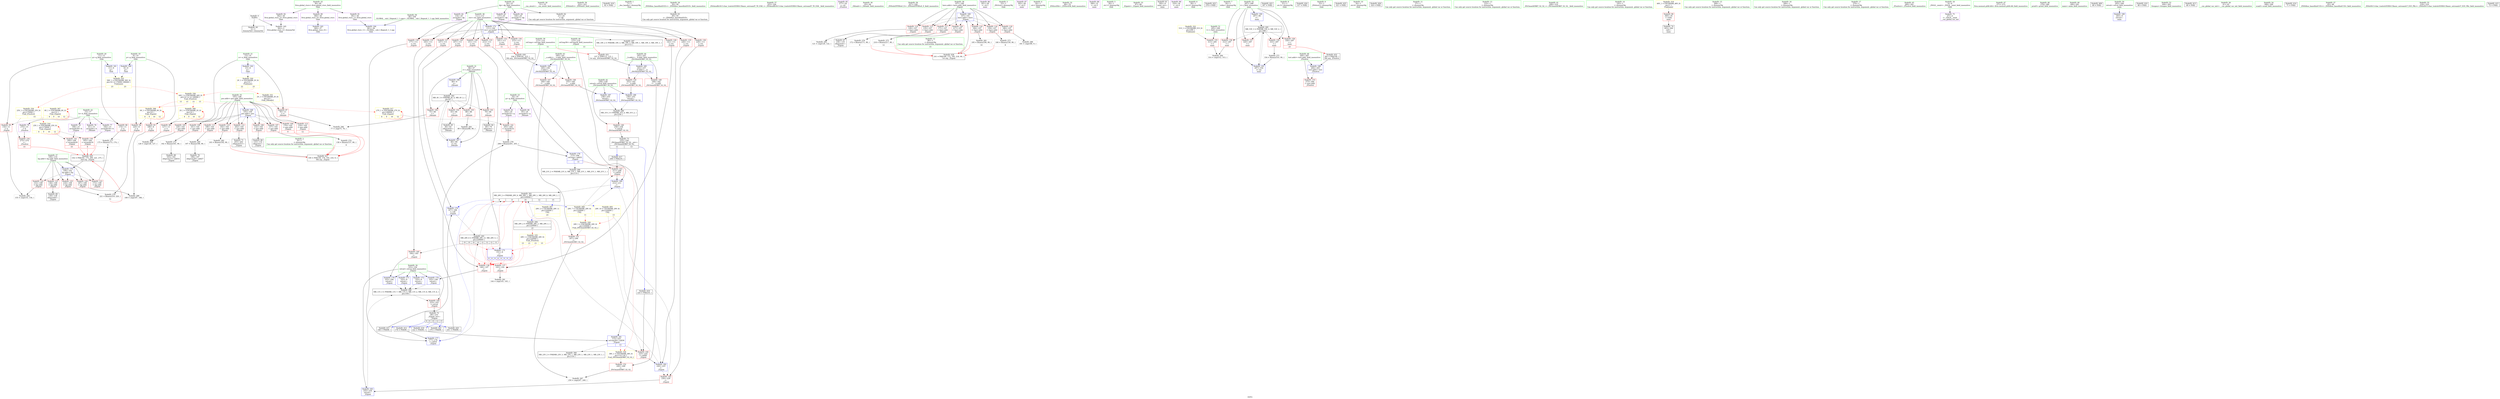digraph "SVFG" {
	label="SVFG";

	Node0x562d8e45f7e0 [shape=record,color=grey,label="{NodeID: 0\nNullPtr}"];
	Node0x562d8e45f7e0 -> Node0x562d8e47e1d0[style=solid];
	Node0x562d8e45f7e0 -> Node0x562d8e484930[style=solid];
	Node0x562d8e48bd30 [shape=record,color=grey,label="{NodeID: 277\n175 = Binary(173, 174, )\n|{<s0>9}}"];
	Node0x562d8e48bd30:s0 -> Node0x562d8e4babe0[style=solid,color=red];
	Node0x562d8e47ca60 [shape=record,color=red,label="{NodeID: 111\n196\<--105\n\<--pos.addr\n_Z2goiii\n}"];
	Node0x562d8e47ca60 -> Node0x562d8e481200[style=solid];
	Node0x562d8e47b480 [shape=record,color=green,label="{NodeID: 28\n51\<--52\n__cxa_atexit\<--__cxa_atexit_field_insensitive\n}"];
	Node0x562d8e483350 [shape=record,color=red,label="{NodeID: 139\n165\<--164\n\<--arrayidx16\n_Z2goiii\n|{<s0>8}}"];
	Node0x562d8e483350:s0 -> Node0x562d8e4babe0[style=solid,color=red];
	Node0x562d8e47ddd0 [shape=record,color=green,label="{NodeID: 56\n322\<--323\n_ZNSolsEi\<--_ZNSolsEi_field_insensitive\n}"];
	Node0x562d8e4b9850 [shape=record,color=black,label="{NodeID: 416\n82 = PHI()\n}"];
	Node0x562d8e484b00 [shape=record,color=blue,label="{NodeID: 167\n66\<--89\ni\<--inc\n_Z4loadv\n}"];
	Node0x562d8e484b00 -> Node0x562d8e49a5e0[style=dashed];
	Node0x562d8e47f5e0 [shape=record,color=purple,label="{NodeID: 84\n140\<--20\narrayidx7\<--dp\n_Z2goiii\n}"];
	Node0x562d8e47f5e0 -> Node0x562d8e484fe0[style=solid];
	Node0x562d8e46f110 [shape=record,color=green,label="{NodeID: 1\n7\<--1\n__dso_handle\<--dummyObj\nGlob }"];
	Node0x562d8e48beb0 [shape=record,color=grey,label="{NodeID: 278\n206 = Binary(201, 205, )\n}"];
	Node0x562d8e48beb0 -> Node0x562d8e4854c0[style=solid];
	Node0x562d8e47cb30 [shape=record,color=red,label="{NodeID: 112\n202\<--105\n\<--pos.addr\n_Z2goiii\n}"];
	Node0x562d8e47cb30 -> Node0x562d8e47eb50[style=solid];
	Node0x562d8e47b580 [shape=record,color=green,label="{NodeID: 29\n50\<--56\n_ZNSt8ios_base4InitD1Ev\<--_ZNSt8ios_base4InitD1Ev_field_insensitive\n}"];
	Node0x562d8e47b580 -> Node0x562d8e47e4a0[style=solid];
	Node0x562d8e49b9e0 [shape=record,color=yellow,style=double,label="{NodeID: 306\n6V_1 = ENCHI(MR_6V_0)\npts\{10 \}\nFun[_Z2goiii]|{|<s2>8|<s3>9|<s4>10|<s5>12}}"];
	Node0x562d8e49b9e0 -> Node0x562d8e47fdc0[style=dashed];
	Node0x562d8e49b9e0 -> Node0x562d8e47fe90[style=dashed];
	Node0x562d8e49b9e0:s2 -> Node0x562d8e49b9e0[style=dashed,color=red];
	Node0x562d8e49b9e0:s3 -> Node0x562d8e49b9e0[style=dashed,color=red];
	Node0x562d8e49b9e0:s4 -> Node0x562d8e49b9e0[style=dashed,color=red];
	Node0x562d8e49b9e0:s5 -> Node0x562d8e49b9e0[style=dashed,color=red];
	Node0x562d8e483420 [shape=record,color=red,label="{NodeID: 140\n184\<--183\n\<--\n_Z2goiii\n}"];
	Node0x562d8e483420 -> Node0x562d8e4853f0[style=solid];
	Node0x562d8e47ded0 [shape=record,color=green,label="{NodeID: 57\n325\<--326\n_ZSt4endlIcSt11char_traitsIcEERSt13basic_ostreamIT_T0_ES6_\<--_ZSt4endlIcSt11char_traitsIcEERSt13basic_ostreamIT_T0_ES6__field_insensitive\n}"];
	Node0x562d8e4b9950 [shape=record,color=black,label="{NodeID: 417\n208 = PHI(235, )\n}"];
	Node0x562d8e4b9950 -> Node0x562d8e483690[style=solid];
	Node0x562d8e49e5d0 [shape=record,color=yellow,style=double,label="{NodeID: 334\n25V_1 = ENCHI(MR_25V_0)\npts\{170000 \}\nFun[_Z5solvei]|{|<s1>15}}"];
	Node0x562d8e49e5d0 -> Node0x562d8e483f80[style=dashed];
	Node0x562d8e49e5d0:s1 -> Node0x562d8e49d4f0[style=dashed,color=red];
	Node0x562d8e484bd0 [shape=record,color=blue,label="{NodeID: 168\n105\<--100\npos.addr\<--pos\n_Z2goiii\n}"];
	Node0x562d8e484bd0 -> Node0x562d8e47d5a0[style=dashed];
	Node0x562d8e484bd0 -> Node0x562d8e47c650[style=dashed];
	Node0x562d8e484bd0 -> Node0x562d8e47c720[style=dashed];
	Node0x562d8e484bd0 -> Node0x562d8e47c7f0[style=dashed];
	Node0x562d8e484bd0 -> Node0x562d8e47c8c0[style=dashed];
	Node0x562d8e484bd0 -> Node0x562d8e47c990[style=dashed];
	Node0x562d8e484bd0 -> Node0x562d8e47ca60[style=dashed];
	Node0x562d8e484bd0 -> Node0x562d8e47cb30[style=dashed];
	Node0x562d8e484bd0 -> Node0x562d8e47cc00[style=dashed];
	Node0x562d8e47f6b0 [shape=record,color=purple,label="{NodeID: 85\n277\<--24\n\<--.str\n_Z5solvei\n}"];
	Node0x562d8e478b80 [shape=record,color=green,label="{NodeID: 2\n9\<--1\n\<--dummyObj\nCan only get source location for instruction, argument, global var or function.|{<s0>15}}"];
	Node0x562d8e478b80:s0 -> Node0x562d8e4ba460[style=solid,color=red];
	Node0x562d8e481080 [shape=record,color=grey,label="{NodeID: 279\n221 = Binary(219, 220, )\n|{<s0>12}}"];
	Node0x562d8e481080:s0 -> Node0x562d8e4babe0[style=solid,color=red];
	Node0x562d8e47cc00 [shape=record,color=red,label="{NodeID: 113\n216\<--105\n\<--pos.addr\n_Z2goiii\n|{<s0>12}}"];
	Node0x562d8e47cc00:s0 -> Node0x562d8e4ba460[style=solid,color=red];
	Node0x562d8e47b680 [shape=record,color=green,label="{NodeID: 30\n63\<--64\n_Z4loadv\<--_Z4loadv_field_insensitive\n}"];
	Node0x562d8e49c500 [shape=record,color=yellow,style=double,label="{NodeID: 307\n8V_1 = ENCHI(MR_8V_0)\npts\{12 \}\nFun[_Z2goiii]|{|<s2>8|<s3>9|<s4>10|<s5>12}}"];
	Node0x562d8e49c500 -> Node0x562d8e47ff60[style=dashed];
	Node0x562d8e49c500 -> Node0x562d8e47ce50[style=dashed];
	Node0x562d8e49c500:s2 -> Node0x562d8e49c500[style=dashed,color=red];
	Node0x562d8e49c500:s3 -> Node0x562d8e49c500[style=dashed,color=red];
	Node0x562d8e49c500:s4 -> Node0x562d8e49c500[style=dashed,color=red];
	Node0x562d8e49c500:s5 -> Node0x562d8e49c500[style=dashed,color=red];
	Node0x562d8e4834f0 [shape=record,color=red,label="{NodeID: 141\n200\<--199\n\<--arrayidx29\n_Z2goiii\n|{<s0>10}}"];
	Node0x562d8e4834f0:s0 -> Node0x562d8e4babe0[style=solid,color=red];
	Node0x562d8e47dfd0 [shape=record,color=green,label="{NodeID: 58\n327\<--328\n_ZNSolsEPFRSoS_E\<--_ZNSolsEPFRSoS_E_field_insensitive\n}"];
	Node0x562d8e4b9b20 [shape=record,color=black,label="{NodeID: 418\n222 = PHI(99, )\n}"];
	Node0x562d8e4b9b20 -> Node0x562d8e485660[style=solid];
	Node0x562d8e49e6b0 [shape=record,color=yellow,style=double,label="{NodeID: 335\n29V_1 = ENCHI(MR_29V_0)\npts\{220000 \}\nFun[_Z5solvei]|{<s0>15|<s1>15|<s2>15|<s3>15}}"];
	Node0x562d8e49e6b0:s0 -> Node0x562d8e4831b0[style=dashed,color=red];
	Node0x562d8e49e6b0:s1 -> Node0x562d8e483280[style=dashed,color=red];
	Node0x562d8e49e6b0:s2 -> Node0x562d8e485180[style=dashed,color=red];
	Node0x562d8e49e6b0:s3 -> Node0x562d8e49a0e0[style=dashed,color=red];
	Node0x562d8e484ca0 [shape=record,color=blue,label="{NodeID: 169\n107\<--101\nhave.addr\<--have\n_Z2goiii\n}"];
	Node0x562d8e484ca0 -> Node0x562d8e47ccd0[style=dashed];
	Node0x562d8e484ca0 -> Node0x562d8e482050[style=dashed];
	Node0x562d8e484ca0 -> Node0x562d8e4820e0[style=dashed];
	Node0x562d8e484ca0 -> Node0x562d8e482170[style=dashed];
	Node0x562d8e484ca0 -> Node0x562d8e482240[style=dashed];
	Node0x562d8e484ca0 -> Node0x562d8e482310[style=dashed];
	Node0x562d8e484ca0 -> Node0x562d8e4823e0[style=dashed];
	Node0x562d8e47f780 [shape=record,color=purple,label="{NodeID: 86\n301\<--26\n\<--.str.1\nmain\n}"];
	Node0x562d8e479830 [shape=record,color=green,label="{NodeID: 3\n23\<--1\n_ZSt3cin\<--dummyObj\nGlob }"];
	Node0x562d8e481200 [shape=record,color=grey,label="{NodeID: 280\n197 = Binary(196, 90, )\n}"];
	Node0x562d8e481200 -> Node0x562d8e47ea80[style=solid];
	Node0x562d8e47ccd0 [shape=record,color=red,label="{NodeID: 114\n120\<--107\n\<--have.addr\n_Z2goiii\n}"];
	Node0x562d8e47ccd0 -> Node0x562d8e481980[style=solid];
	Node0x562d8e47b780 [shape=record,color=green,label="{NodeID: 31\n66\<--67\ni\<--i_field_insensitive\n_Z4loadv\n}"];
	Node0x562d8e47b780 -> Node0x562d8e47d190[style=solid];
	Node0x562d8e47b780 -> Node0x562d8e47d260[style=solid];
	Node0x562d8e47b780 -> Node0x562d8e47d330[style=solid];
	Node0x562d8e47b780 -> Node0x562d8e47d400[style=solid];
	Node0x562d8e47b780 -> Node0x562d8e484a30[style=solid];
	Node0x562d8e47b780 -> Node0x562d8e484b00[style=solid];
	Node0x562d8e49c5e0 [shape=record,color=yellow,style=double,label="{NodeID: 308\n2V_1 = ENCHI(MR_2V_0)\npts\{14 \}\nFun[_Z2goiii]|{|<s1>8|<s2>9|<s3>10|<s4>12}}"];
	Node0x562d8e49c5e0 -> Node0x562d8e47cff0[style=dashed];
	Node0x562d8e49c5e0:s1 -> Node0x562d8e49c5e0[style=dashed,color=red];
	Node0x562d8e49c5e0:s2 -> Node0x562d8e49c5e0[style=dashed,color=red];
	Node0x562d8e49c5e0:s3 -> Node0x562d8e49c5e0[style=dashed,color=red];
	Node0x562d8e49c5e0:s4 -> Node0x562d8e49c5e0[style=dashed,color=red];
	Node0x562d8e4835c0 [shape=record,color=red,label="{NodeID: 142\n205\<--204\n\<--arrayidx32\n_Z2goiii\n}"];
	Node0x562d8e4835c0 -> Node0x562d8e48beb0[style=solid];
	Node0x562d8e47e0d0 [shape=record,color=green,label="{NodeID: 59\n38\<--356\n_GLOBAL__sub_I_Kepnu4_1_1.cpp\<--_GLOBAL__sub_I_Kepnu4_1_1.cpp_field_insensitive\n}"];
	Node0x562d8e47e0d0 -> Node0x562d8e484830[style=solid];
	Node0x562d8e4b9c60 [shape=record,color=black,label="{NodeID: 419\n224 = PHI(235, )\n}"];
	Node0x562d8e4b9c60 -> Node0x562d8e483760[style=solid];
	Node0x562d8e49e790 [shape=record,color=yellow,style=double,label="{NodeID: 336\n44V_1 = ENCHI(MR_44V_0)\npts\{10 12 14 190000 \}\nFun[_Z5solvei]|{<s0>15|<s1>15|<s2>15|<s3>15}}"];
	Node0x562d8e49e790:s0 -> Node0x562d8e49b9e0[style=dashed,color=red];
	Node0x562d8e49e790:s1 -> Node0x562d8e49c500[style=dashed,color=red];
	Node0x562d8e49e790:s2 -> Node0x562d8e49c5e0[style=dashed,color=red];
	Node0x562d8e49e790:s3 -> Node0x562d8e49d5d0[style=dashed,color=red];
	Node0x562d8e484d70 [shape=record,color=blue,label="{NodeID: 170\n109\<--102\nhp.addr\<--hp\n_Z2goiii\n}"];
	Node0x562d8e484d70 -> Node0x562d8e4824b0[style=dashed];
	Node0x562d8e484d70 -> Node0x562d8e482580[style=dashed];
	Node0x562d8e484d70 -> Node0x562d8e482650[style=dashed];
	Node0x562d8e484d70 -> Node0x562d8e482720[style=dashed];
	Node0x562d8e484d70 -> Node0x562d8e4827f0[style=dashed];
	Node0x562d8e47f850 [shape=record,color=purple,label="{NodeID: 87\n302\<--28\n\<--.str.2\nmain\n}"];
	Node0x562d8e4798c0 [shape=record,color=green,label="{NodeID: 4\n24\<--1\n.str\<--dummyObj\nGlob }"];
	Node0x562d8e481380 [shape=record,color=grey,label="{NodeID: 281\n195 = Binary(194, 90, )\n|{<s0>10}}"];
	Node0x562d8e481380:s0 -> Node0x562d8e4ba9a0[style=solid,color=red];
	Node0x562d8e482050 [shape=record,color=red,label="{NodeID: 115\n135\<--107\n\<--have.addr\n_Z2goiii\n}"];
	Node0x562d8e482050 -> Node0x562d8e47e810[style=solid];
	Node0x562d8e47b850 [shape=record,color=green,label="{NodeID: 32\n69\<--70\n_ZNSirsERi\<--_ZNSirsERi_field_insensitive\n}"];
	Node0x562d8e483690 [shape=record,color=red,label="{NodeID: 143\n211\<--208\n\<--call34\n_Z2goiii\n}"];
	Node0x562d8e483690 -> Node0x562d8e485590[style=solid];
	Node0x562d8e47e1d0 [shape=record,color=black,label="{NodeID: 60\n2\<--3\ndummyVal\<--dummyVal\n}"];
	Node0x562d8e4b9da0 [shape=record,color=black,label="{NodeID: 420\n201 = PHI(99, )\n}"];
	Node0x562d8e4b9da0 -> Node0x562d8e48beb0[style=solid];
	Node0x562d8e484e40 [shape=record,color=blue,label="{NodeID: 171\n103\<--9\nretval\<--\n_Z2goiii\n}"];
	Node0x562d8e484e40 -> Node0x562d8e4991e0[style=dashed];
	Node0x562d8e47f920 [shape=record,color=purple,label="{NodeID: 88\n306\<--31\n\<--.str.3\nmain\n}"];
	Node0x562d8e479950 [shape=record,color=green,label="{NodeID: 5\n26\<--1\n.str.1\<--dummyObj\nGlob }"];
	Node0x562d8e481500 [shape=record,color=grey,label="{NodeID: 282\n193 = Binary(192, 90, )\n|{<s0>10}}"];
	Node0x562d8e481500:s0 -> Node0x562d8e4ba460[style=solid,color=red];
	Node0x562d8e4820e0 [shape=record,color=red,label="{NodeID: 116\n159\<--107\n\<--have.addr\n_Z2goiii\n}"];
	Node0x562d8e4820e0 -> Node0x562d8e48b730[style=solid];
	Node0x562d8e47b950 [shape=record,color=green,label="{NodeID: 33\n97\<--98\n_Z2goiii\<--_Z2goiii_field_insensitive\n}"];
	Node0x562d8e483760 [shape=record,color=red,label="{NodeID: 144\n225\<--224\n\<--call40\n_Z2goiii\n}"];
	Node0x562d8e483760 -> Node0x562d8e485730[style=solid];
	Node0x562d8e47e2d0 [shape=record,color=black,label="{NodeID: 61\n292\<--9\nmain_ret\<--\nmain\n}"];
	Node0x562d8e4b9ee0 [shape=record,color=black,label="{NodeID: 421\n276 = PHI(99, )\n}"];
	Node0x562d8e484f10 [shape=record,color=blue,label="{NodeID: 172\n103\<--9\nretval\<--\n_Z2goiii\n}"];
	Node0x562d8e484f10 -> Node0x562d8e4991e0[style=dashed];
	Node0x562d8e47f9f0 [shape=record,color=purple,label="{NodeID: 89\n316\<--34\n\<--.str.4\nmain\n}"];
	Node0x562d8e4799e0 [shape=record,color=green,label="{NodeID: 6\n28\<--1\n.str.2\<--dummyObj\nGlob }"];
	Node0x562d8e481680 [shape=record,color=grey,label="{NodeID: 283\n89 = Binary(88, 90, )\n}"];
	Node0x562d8e481680 -> Node0x562d8e484b00[style=solid];
	Node0x562d8e482170 [shape=record,color=red,label="{NodeID: 117\n171\<--107\n\<--have.addr\n_Z2goiii\n}"];
	Node0x562d8e482170 -> Node0x562d8e48bbb0[style=solid];
	Node0x562d8e47ba50 [shape=record,color=green,label="{NodeID: 34\n103\<--104\nretval\<--retval_field_insensitive\n_Z2goiii\n}"];
	Node0x562d8e47ba50 -> Node0x562d8e47d4d0[style=solid];
	Node0x562d8e47ba50 -> Node0x562d8e484e40[style=solid];
	Node0x562d8e47ba50 -> Node0x562d8e484f10[style=solid];
	Node0x562d8e47ba50 -> Node0x562d8e4850b0[style=solid];
	Node0x562d8e47ba50 -> Node0x562d8e4853f0[style=solid];
	Node0x562d8e47ba50 -> Node0x562d8e485800[style=solid];
	Node0x562d8e483830 [shape=record,color=red,label="{NodeID: 145\n230\<--229\n\<--\n_Z2goiii\n}"];
	Node0x562d8e483830 -> Node0x562d8e485800[style=solid];
	Node0x562d8e47e3a0 [shape=record,color=black,label="{NodeID: 62\n21\<--20\n\<--dp\nCan only get source location for instruction, argument, global var or function.}"];
	Node0x562d8e4ba020 [shape=record,color=black,label="{NodeID: 422\n278 = PHI()\n}"];
	Node0x562d8e484fe0 [shape=record,color=blue,label="{NodeID: 173\n111\<--140\nres\<--arrayidx7\n_Z2goiii\n}"];
	Node0x562d8e484fe0 -> Node0x562d8e4828c0[style=dashed];
	Node0x562d8e484fe0 -> Node0x562d8e482990[style=dashed];
	Node0x562d8e484fe0 -> Node0x562d8e482a60[style=dashed];
	Node0x562d8e484fe0 -> Node0x562d8e482b30[style=dashed];
	Node0x562d8e484fe0 -> Node0x562d8e482c00[style=dashed];
	Node0x562d8e484fe0 -> Node0x562d8e482cd0[style=dashed];
	Node0x562d8e484fe0 -> Node0x562d8e482da0[style=dashed];
	Node0x562d8e484fe0 -> Node0x562d8e482e70[style=dashed];
	Node0x562d8e484fe0 -> Node0x562d8e482f40[style=dashed];
	Node0x562d8e484fe0 -> Node0x562d8e483010[style=dashed];
	Node0x562d8e484fe0 -> Node0x562d8e4830e0[style=dashed];
	Node0x562d8e484fe0 -> Node0x562d8e498ce0[style=dashed];
	Node0x562d8e47fac0 [shape=record,color=purple,label="{NodeID: 90\n360\<--36\nllvm.global_ctors_0\<--llvm.global_ctors\nGlob }"];
	Node0x562d8e47fac0 -> Node0x562d8e484730[style=solid];
	Node0x562d8e47a220 [shape=record,color=green,label="{NodeID: 7\n30\<--1\nstdin\<--dummyObj\nGlob }"];
	Node0x562d8e481800 [shape=record,color=grey,label="{NodeID: 284\n314 = cmp(312, 313, )\n}"];
	Node0x562d8e482240 [shape=record,color=red,label="{NodeID: 118\n180\<--107\n\<--have.addr\n_Z2goiii\n}"];
	Node0x562d8e482240 -> Node0x562d8e481b00[style=solid];
	Node0x562d8e47bb20 [shape=record,color=green,label="{NodeID: 35\n105\<--106\npos.addr\<--pos.addr_field_insensitive\n_Z2goiii\n}"];
	Node0x562d8e47bb20 -> Node0x562d8e47d5a0[style=solid];
	Node0x562d8e47bb20 -> Node0x562d8e47c650[style=solid];
	Node0x562d8e47bb20 -> Node0x562d8e47c720[style=solid];
	Node0x562d8e47bb20 -> Node0x562d8e47c7f0[style=solid];
	Node0x562d8e47bb20 -> Node0x562d8e47c8c0[style=solid];
	Node0x562d8e47bb20 -> Node0x562d8e47c990[style=solid];
	Node0x562d8e47bb20 -> Node0x562d8e47ca60[style=solid];
	Node0x562d8e47bb20 -> Node0x562d8e47cb30[style=solid];
	Node0x562d8e47bb20 -> Node0x562d8e47cc00[style=solid];
	Node0x562d8e47bb20 -> Node0x562d8e484bd0[style=solid];
	Node0x562d8e483900 [shape=record,color=red,label="{NodeID: 146\n258\<--238\n\<--retval\n_ZSt3maxIiERKT_S2_S2_\n}"];
	Node0x562d8e483900 -> Node0x562d8e47ecf0[style=solid];
	Node0x562d8e47e4a0 [shape=record,color=black,label="{NodeID: 63\n49\<--50\n\<--_ZNSt8ios_base4InitD1Ev\nCan only get source location for instruction, argument, global var or function.}"];
	Node0x562d8e4ba0f0 [shape=record,color=black,label="{NodeID: 423\n307 = PHI()\n}"];
	Node0x562d8e4850b0 [shape=record,color=blue,label="{NodeID: 174\n103\<--148\nretval\<--\n_Z2goiii\n}"];
	Node0x562d8e4850b0 -> Node0x562d8e4991e0[style=dashed];
	Node0x562d8e47fbc0 [shape=record,color=purple,label="{NodeID: 91\n361\<--36\nllvm.global_ctors_1\<--llvm.global_ctors\nGlob }"];
	Node0x562d8e47fbc0 -> Node0x562d8e484830[style=solid];
	Node0x562d8e47a2b0 [shape=record,color=green,label="{NodeID: 8\n31\<--1\n.str.3\<--dummyObj\nGlob }"];
	Node0x562d8e481980 [shape=record,color=grey,label="{NodeID: 285\n121 = cmp(120, 122, )\n}"];
	Node0x562d8e482310 [shape=record,color=red,label="{NodeID: 119\n194\<--107\n\<--have.addr\n_Z2goiii\n}"];
	Node0x562d8e482310 -> Node0x562d8e481380[style=solid];
	Node0x562d8e47bbf0 [shape=record,color=green,label="{NodeID: 36\n107\<--108\nhave.addr\<--have.addr_field_insensitive\n_Z2goiii\n}"];
	Node0x562d8e47bbf0 -> Node0x562d8e47ccd0[style=solid];
	Node0x562d8e47bbf0 -> Node0x562d8e482050[style=solid];
	Node0x562d8e47bbf0 -> Node0x562d8e4820e0[style=solid];
	Node0x562d8e47bbf0 -> Node0x562d8e482170[style=solid];
	Node0x562d8e47bbf0 -> Node0x562d8e482240[style=solid];
	Node0x562d8e47bbf0 -> Node0x562d8e482310[style=solid];
	Node0x562d8e47bbf0 -> Node0x562d8e4823e0[style=solid];
	Node0x562d8e47bbf0 -> Node0x562d8e484ca0[style=solid];
	Node0x562d8e4839d0 [shape=record,color=red,label="{NodeID: 147\n246\<--240\n\<--__a.addr\n_ZSt3maxIiERKT_S2_S2_\n}"];
	Node0x562d8e4839d0 -> Node0x562d8e483d10[style=solid];
	Node0x562d8e47e5a0 [shape=record,color=black,label="{NodeID: 64\n80\<--79\nidxprom\<--\n_Z4loadv\n}"];
	Node0x562d8e4ba1c0 [shape=record,color=black,label="{NodeID: 424\n317 = PHI()\n}"];
	Node0x562d8e485180 [shape=record,color=blue,label="{NodeID: 175\n151\<--9\n\<--\n_Z2goiii\n|{<s0>8|<s1>8|<s2>8|<s3>8|<s4>9|<s5>9|<s6>9|<s7>9}}"];
	Node0x562d8e485180:s0 -> Node0x562d8e4831b0[style=dashed,color=red];
	Node0x562d8e485180:s1 -> Node0x562d8e483280[style=dashed,color=red];
	Node0x562d8e485180:s2 -> Node0x562d8e485180[style=dashed,color=red];
	Node0x562d8e485180:s3 -> Node0x562d8e49a0e0[style=dashed,color=red];
	Node0x562d8e485180:s4 -> Node0x562d8e4831b0[style=dashed,color=red];
	Node0x562d8e485180:s5 -> Node0x562d8e483280[style=dashed,color=red];
	Node0x562d8e485180:s6 -> Node0x562d8e485180[style=dashed,color=red];
	Node0x562d8e485180:s7 -> Node0x562d8e49a0e0[style=dashed,color=red];
	Node0x562d8e47fcc0 [shape=record,color=purple,label="{NodeID: 92\n362\<--36\nllvm.global_ctors_2\<--llvm.global_ctors\nGlob }"];
	Node0x562d8e47fcc0 -> Node0x562d8e484930[style=solid];
	Node0x562d8e47a340 [shape=record,color=green,label="{NodeID: 9\n33\<--1\n_ZSt4cerr\<--dummyObj\nGlob }"];
	Node0x562d8e481b00 [shape=record,color=grey,label="{NodeID: 286\n181 = cmp(180, 9, )\n}"];
	Node0x562d8e4823e0 [shape=record,color=red,label="{NodeID: 120\n217\<--107\n\<--have.addr\n_Z2goiii\n}"];
	Node0x562d8e4823e0 -> Node0x562d8e48ba30[style=solid];
	Node0x562d8e47bcc0 [shape=record,color=green,label="{NodeID: 37\n109\<--110\nhp.addr\<--hp.addr_field_insensitive\n_Z2goiii\n}"];
	Node0x562d8e47bcc0 -> Node0x562d8e4824b0[style=solid];
	Node0x562d8e47bcc0 -> Node0x562d8e482580[style=solid];
	Node0x562d8e47bcc0 -> Node0x562d8e482650[style=solid];
	Node0x562d8e47bcc0 -> Node0x562d8e482720[style=solid];
	Node0x562d8e47bcc0 -> Node0x562d8e4827f0[style=solid];
	Node0x562d8e47bcc0 -> Node0x562d8e484d70[style=solid];
	Node0x562d8e483aa0 [shape=record,color=red,label="{NodeID: 148\n255\<--240\n\<--__a.addr\n_ZSt3maxIiERKT_S2_S2_\n}"];
	Node0x562d8e483aa0 -> Node0x562d8e485b40[style=solid];
	Node0x562d8e47e670 [shape=record,color=black,label="{NodeID: 65\n84\<--83\nidxprom4\<--\n_Z4loadv\n}"];
	Node0x562d8e4ba290 [shape=record,color=black,label="{NodeID: 425\n321 = PHI()\n}"];
	Node0x562d8e485250 [shape=record,color=blue,label="{NodeID: 176\n167\<--166\n\<--call\n_Z2goiii\n}"];
	Node0x562d8e485250 -> Node0x562d8e4978e0[style=dashed];
	Node0x562d8e47fdc0 [shape=record,color=red,label="{NodeID: 93\n188\<--8\n\<--p\n_Z2goiii\n}"];
	Node0x562d8e47fdc0 -> Node0x562d8e481f80[style=solid];
	Node0x562d8e47a3d0 [shape=record,color=green,label="{NodeID: 10\n34\<--1\n.str.4\<--dummyObj\nGlob }"];
	Node0x562d8e481c80 [shape=record,color=grey,label="{NodeID: 287\n250 = cmp(247, 249, )\n}"];
	Node0x562d8e4824b0 [shape=record,color=red,label="{NodeID: 121\n138\<--109\n\<--hp.addr\n_Z2goiii\n}"];
	Node0x562d8e4824b0 -> Node0x562d8e47e8e0[style=solid];
	Node0x562d8e47bd90 [shape=record,color=green,label="{NodeID: 38\n111\<--112\nres\<--res_field_insensitive\n_Z2goiii\n}"];
	Node0x562d8e47bd90 -> Node0x562d8e4828c0[style=solid];
	Node0x562d8e47bd90 -> Node0x562d8e482990[style=solid];
	Node0x562d8e47bd90 -> Node0x562d8e482a60[style=solid];
	Node0x562d8e47bd90 -> Node0x562d8e482b30[style=solid];
	Node0x562d8e47bd90 -> Node0x562d8e482c00[style=solid];
	Node0x562d8e47bd90 -> Node0x562d8e482cd0[style=solid];
	Node0x562d8e47bd90 -> Node0x562d8e482da0[style=solid];
	Node0x562d8e47bd90 -> Node0x562d8e482e70[style=solid];
	Node0x562d8e47bd90 -> Node0x562d8e482f40[style=solid];
	Node0x562d8e47bd90 -> Node0x562d8e483010[style=solid];
	Node0x562d8e47bd90 -> Node0x562d8e4830e0[style=solid];
	Node0x562d8e47bd90 -> Node0x562d8e484fe0[style=solid];
	Node0x562d8e483b70 [shape=record,color=red,label="{NodeID: 149\n248\<--242\n\<--__b.addr\n_ZSt3maxIiERKT_S2_S2_\n}"];
	Node0x562d8e483b70 -> Node0x562d8e483de0[style=solid];
	Node0x562d8e47e740 [shape=record,color=black,label="{NodeID: 66\n133\<--132\nidxprom\<--\n_Z2goiii\n}"];
	Node0x562d8e4ba390 [shape=record,color=black,label="{NodeID: 426\n324 = PHI()\n}"];
	Node0x562d8e485320 [shape=record,color=blue,label="{NodeID: 177\n177\<--176\n\<--call18\n_Z2goiii\n}"];
	Node0x562d8e485320 -> Node0x562d8e4978e0[style=dashed];
	Node0x562d8e47fe90 [shape=record,color=red,label="{NodeID: 94\n220\<--8\n\<--p\n_Z2goiii\n}"];
	Node0x562d8e47fe90 -> Node0x562d8e481080[style=solid];
	Node0x562d8e47a460 [shape=record,color=green,label="{NodeID: 11\n37\<--1\n\<--dummyObj\nCan only get source location for instruction, argument, global var or function.}"];
	Node0x562d8e481e00 [shape=record,color=grey,label="{NodeID: 288\n128 = cmp(126, 127, )\n}"];
	Node0x562d8e482580 [shape=record,color=red,label="{NodeID: 122\n153\<--109\n\<--hp.addr\n_Z2goiii\n}"];
	Node0x562d8e482580 -> Node0x562d8e48e3c0[style=solid];
	Node0x562d8e47be60 [shape=record,color=green,label="{NodeID: 39\n113\<--114\nref.tmp\<--ref.tmp_field_insensitive\n_Z2goiii\n|{|<s1>11}}"];
	Node0x562d8e47be60 -> Node0x562d8e4854c0[style=solid];
	Node0x562d8e47be60:s1 -> Node0x562d8e4baf70[style=solid,color=red];
	Node0x562d8e49d4f0 [shape=record,color=yellow,style=double,label="{NodeID: 316\n25V_1 = ENCHI(MR_25V_0)\npts\{170000 \}\nFun[_Z2goiii]|{|<s2>8|<s3>9|<s4>10|<s5>12}}"];
	Node0x562d8e49d4f0 -> Node0x562d8e483350[style=dashed];
	Node0x562d8e49d4f0 -> Node0x562d8e4834f0[style=dashed];
	Node0x562d8e49d4f0:s2 -> Node0x562d8e49d4f0[style=dashed,color=red];
	Node0x562d8e49d4f0:s3 -> Node0x562d8e49d4f0[style=dashed,color=red];
	Node0x562d8e49d4f0:s4 -> Node0x562d8e49d4f0[style=dashed,color=red];
	Node0x562d8e49d4f0:s5 -> Node0x562d8e49d4f0[style=dashed,color=red];
	Node0x562d8e483c40 [shape=record,color=red,label="{NodeID: 150\n252\<--242\n\<--__b.addr\n_ZSt3maxIiERKT_S2_S2_\n}"];
	Node0x562d8e483c40 -> Node0x562d8e485a70[style=solid];
	Node0x562d8e47e810 [shape=record,color=black,label="{NodeID: 67\n136\<--135\nidxprom4\<--\n_Z2goiii\n}"];
	Node0x562d8e4ba460 [shape=record,color=black,label="{NodeID: 427\n100 = PHI(158, 170, 193, 216, 9, )\n0th arg _Z2goiii }"];
	Node0x562d8e4ba460 -> Node0x562d8e484bd0[style=solid];
	Node0x562d8e4853f0 [shape=record,color=blue,label="{NodeID: 178\n103\<--184\nretval\<--\n_Z2goiii\n}"];
	Node0x562d8e4853f0 -> Node0x562d8e4991e0[style=dashed];
	Node0x562d8e47ff60 [shape=record,color=red,label="{NodeID: 95\n154\<--11\n\<--q\n_Z2goiii\n}"];
	Node0x562d8e47ff60 -> Node0x562d8e48e3c0[style=solid];
	Node0x562d8e47a4f0 [shape=record,color=green,label="{NodeID: 12\n90\<--1\n\<--dummyObj\nCan only get source location for instruction, argument, global var or function.|{<s0>15}}"];
	Node0x562d8e47a4f0:s0 -> Node0x562d8e4ba9a0[style=solid,color=red];
	Node0x562d8e481f80 [shape=record,color=grey,label="{NodeID: 289\n189 = cmp(187, 188, )\n}"];
	Node0x562d8e482650 [shape=record,color=red,label="{NodeID: 123\n173\<--109\n\<--hp.addr\n_Z2goiii\n}"];
	Node0x562d8e482650 -> Node0x562d8e48bd30[style=solid];
	Node0x562d8e47bf30 [shape=record,color=green,label="{NodeID: 40\n115\<--116\nref.tmp36\<--ref.tmp36_field_insensitive\n_Z2goiii\n|{|<s1>13}}"];
	Node0x562d8e47bf30 -> Node0x562d8e485660[style=solid];
	Node0x562d8e47bf30:s1 -> Node0x562d8e4baf70[style=solid,color=red];
	Node0x562d8e49d5d0 [shape=record,color=yellow,style=double,label="{NodeID: 317\n27V_1 = ENCHI(MR_27V_0)\npts\{190000 \}\nFun[_Z2goiii]|{|<s1>8|<s2>9|<s3>10|<s4>12}}"];
	Node0x562d8e49d5d0 -> Node0x562d8e4835c0[style=dashed];
	Node0x562d8e49d5d0:s1 -> Node0x562d8e49d5d0[style=dashed,color=red];
	Node0x562d8e49d5d0:s2 -> Node0x562d8e49d5d0[style=dashed,color=red];
	Node0x562d8e49d5d0:s3 -> Node0x562d8e49d5d0[style=dashed,color=red];
	Node0x562d8e49d5d0:s4 -> Node0x562d8e49d5d0[style=dashed,color=red];
	Node0x562d8e483d10 [shape=record,color=red,label="{NodeID: 151\n247\<--246\n\<--\n_ZSt3maxIiERKT_S2_S2_\n}"];
	Node0x562d8e483d10 -> Node0x562d8e481c80[style=solid];
	Node0x562d8e47e8e0 [shape=record,color=black,label="{NodeID: 68\n139\<--138\nidxprom6\<--\n_Z2goiii\n}"];
	Node0x562d8e4ba9a0 [shape=record,color=black,label="{NodeID: 428\n101 = PHI(160, 172, 195, 218, 90, )\n1st arg _Z2goiii }"];
	Node0x562d8e4ba9a0 -> Node0x562d8e484ca0[style=solid];
	Node0x562d8e4854c0 [shape=record,color=blue,label="{NodeID: 179\n113\<--206\nref.tmp\<--add33\n_Z2goiii\n|{|<s2>11}}"];
	Node0x562d8e4854c0 -> Node0x562d8e483690[style=dashed];
	Node0x562d8e4854c0 -> Node0x562d8e4996e0[style=dashed];
	Node0x562d8e4854c0:s2 -> Node0x562d8e49e1f0[style=dashed,color=red];
	Node0x562d8e47ce50 [shape=record,color=red,label="{NodeID: 96\n174\<--11\n\<--q\n_Z2goiii\n}"];
	Node0x562d8e47ce50 -> Node0x562d8e48bd30[style=solid];
	Node0x562d8e47a580 [shape=record,color=green,label="{NodeID: 13\n122\<--1\n\<--dummyObj\nCan only get source location for instruction, argument, global var or function.}"];
	Node0x562d8e48e0c0 [shape=record,color=grey,label="{NodeID: 290\n77 = cmp(75, 76, )\n}"];
	Node0x562d8e482720 [shape=record,color=red,label="{NodeID: 124\n187\<--109\n\<--hp.addr\n_Z2goiii\n}"];
	Node0x562d8e482720 -> Node0x562d8e481f80[style=solid];
	Node0x562d8e47c000 [shape=record,color=green,label="{NodeID: 41\n209\<--210\n_ZSt3maxIiERKT_S2_S2_\<--_ZSt3maxIiERKT_S2_S2__field_insensitive\n}"];
	Node0x562d8e483de0 [shape=record,color=red,label="{NodeID: 152\n249\<--248\n\<--\n_ZSt3maxIiERKT_S2_S2_\n}"];
	Node0x562d8e483de0 -> Node0x562d8e481c80[style=solid];
	Node0x562d8e47e9b0 [shape=record,color=black,label="{NodeID: 69\n163\<--162\nidxprom15\<--add14\n_Z2goiii\n}"];
	Node0x562d8e4babe0 [shape=record,color=black,label="{NodeID: 429\n102 = PHI(165, 175, 200, 221, 275, )\n2nd arg _Z2goiii }"];
	Node0x562d8e4babe0 -> Node0x562d8e484d70[style=solid];
	Node0x562d8e485590 [shape=record,color=blue,label="{NodeID: 180\n212\<--211\n\<--\n_Z2goiii\n}"];
	Node0x562d8e485590 -> Node0x562d8e483830[style=dashed];
	Node0x562d8e485590 -> Node0x562d8e49a0e0[style=dashed];
	Node0x562d8e47cf20 [shape=record,color=red,label="{NodeID: 97\n76\<--13\n\<--n\n_Z4loadv\n}"];
	Node0x562d8e47cf20 -> Node0x562d8e48e0c0[style=solid];
	Node0x562d8e47a680 [shape=record,color=green,label="{NodeID: 14\n145\<--1\n\<--dummyObj\nCan only get source location for instruction, argument, global var or function.}"];
	Node0x562d8e48e240 [shape=record,color=grey,label="{NodeID: 291\n144 = cmp(143, 145, )\n}"];
	Node0x562d8e4827f0 [shape=record,color=red,label="{NodeID: 125\n219\<--109\n\<--hp.addr\n_Z2goiii\n}"];
	Node0x562d8e4827f0 -> Node0x562d8e481080[style=solid];
	Node0x562d8e47c100 [shape=record,color=green,label="{NodeID: 42\n238\<--239\nretval\<--retval_field_insensitive\n_ZSt3maxIiERKT_S2_S2_\n}"];
	Node0x562d8e47c100 -> Node0x562d8e483900[style=solid];
	Node0x562d8e47c100 -> Node0x562d8e485a70[style=solid];
	Node0x562d8e47c100 -> Node0x562d8e485b40[style=solid];
	Node0x562d8e49d790 [shape=record,color=yellow,style=double,label="{NodeID: 319\n46V_1 = ENCHI(MR_46V_0)\npts\{1 \}\nFun[main]}"];
	Node0x562d8e49d790 -> Node0x562d8e47d0c0[style=dashed];
	Node0x562d8e483eb0 [shape=record,color=red,label="{NodeID: 153\n273\<--264\n\<--test.addr\n_Z5solvei\n}"];
	Node0x562d8e47ea80 [shape=record,color=black,label="{NodeID: 70\n198\<--197\nidxprom28\<--add27\n_Z2goiii\n}"];
	Node0x562d8e4bae20 [shape=record,color=black,label="{NodeID: 430\n236 = PHI(191, 215, )\n0th arg _ZSt3maxIiERKT_S2_S2_ }"];
	Node0x562d8e4bae20 -> Node0x562d8e4858d0[style=solid];
	Node0x562d8e485660 [shape=record,color=blue,label="{NodeID: 181\n115\<--222\nref.tmp36\<--call39\n_Z2goiii\n|{|<s2>13}}"];
	Node0x562d8e485660 -> Node0x562d8e483760[style=dashed];
	Node0x562d8e485660 -> Node0x562d8e499be0[style=dashed];
	Node0x562d8e485660:s2 -> Node0x562d8e49e1f0[style=dashed,color=red];
	Node0x562d8e47cff0 [shape=record,color=red,label="{NodeID: 98\n127\<--13\n\<--n\n_Z2goiii\n}"];
	Node0x562d8e47cff0 -> Node0x562d8e481e00[style=solid];
	Node0x562d8e47a780 [shape=record,color=green,label="{NodeID: 15\n268\<--1\n\<--dummyObj\nCan only get source location for instruction, argument, global var or function.}"];
	Node0x562d8e48e3c0 [shape=record,color=grey,label="{NodeID: 292\n155 = cmp(153, 154, )\n}"];
	Node0x562d8e4828c0 [shape=record,color=red,label="{NodeID: 126\n142\<--111\n\<--res\n_Z2goiii\n}"];
	Node0x562d8e4828c0 -> Node0x562d8e4831b0[style=solid];
	Node0x562d8e47c1d0 [shape=record,color=green,label="{NodeID: 43\n240\<--241\n__a.addr\<--__a.addr_field_insensitive\n_ZSt3maxIiERKT_S2_S2_\n}"];
	Node0x562d8e47c1d0 -> Node0x562d8e4839d0[style=solid];
	Node0x562d8e47c1d0 -> Node0x562d8e483aa0[style=solid];
	Node0x562d8e47c1d0 -> Node0x562d8e4858d0[style=solid];
	Node0x562d8e49d8a0 [shape=record,color=yellow,style=double,label="{NodeID: 320\n2V_1 = ENCHI(MR_2V_0)\npts\{14 \}\nFun[main]|{<s0>22|<s1>23}}"];
	Node0x562d8e49d8a0:s0 -> Node0x562d8e49e2d0[style=dashed,color=red];
	Node0x562d8e49d8a0:s1 -> Node0x562d8e49e790[style=dashed,color=red];
	Node0x562d8e483f80 [shape=record,color=red,label="{NodeID: 154\n275\<--274\n\<--\n_Z5solvei\n|{<s0>15}}"];
	Node0x562d8e483f80:s0 -> Node0x562d8e4babe0[style=solid,color=red];
	Node0x562d8e47eb50 [shape=record,color=black,label="{NodeID: 71\n203\<--202\nidxprom31\<--\n_Z2goiii\n}"];
	Node0x562d8e4baf70 [shape=record,color=black,label="{NodeID: 431\n237 = PHI(113, 115, )\n1st arg _ZSt3maxIiERKT_S2_S2_ }"];
	Node0x562d8e4baf70 -> Node0x562d8e4859a0[style=solid];
	Node0x562d8e485730 [shape=record,color=blue,label="{NodeID: 182\n226\<--225\n\<--\n_Z2goiii\n}"];
	Node0x562d8e485730 -> Node0x562d8e483830[style=dashed];
	Node0x562d8e485730 -> Node0x562d8e49a0e0[style=dashed];
	Node0x562d8e47d0c0 [shape=record,color=red,label="{NodeID: 99\n300\<--30\n\<--stdin\nmain\n}"];
	Node0x562d8e47d0c0 -> Node0x562d8e47edc0[style=solid];
	Node0x562d8e47a880 [shape=record,color=green,label="{NodeID: 16\n269\<--1\n\<--dummyObj\nCan only get source location for instruction, argument, global var or function.}"];
	Node0x562d8e4978e0 [shape=record,color=black,label="{NodeID: 293\nMR_29V_6 = PHI(MR_29V_13, MR_29V_5, )\npts\{220000 \}\n|{|<s2>10|<s3>10|<s4>10|<s5>10|<s6>12|<s7>12|<s8>12|<s9>12}}"];
	Node0x562d8e4978e0 -> Node0x562d8e483420[style=dashed];
	Node0x562d8e4978e0 -> Node0x562d8e49a0e0[style=dashed];
	Node0x562d8e4978e0:s2 -> Node0x562d8e4831b0[style=dashed,color=red];
	Node0x562d8e4978e0:s3 -> Node0x562d8e483280[style=dashed,color=red];
	Node0x562d8e4978e0:s4 -> Node0x562d8e485180[style=dashed,color=red];
	Node0x562d8e4978e0:s5 -> Node0x562d8e49a0e0[style=dashed,color=red];
	Node0x562d8e4978e0:s6 -> Node0x562d8e4831b0[style=dashed,color=red];
	Node0x562d8e4978e0:s7 -> Node0x562d8e483280[style=dashed,color=red];
	Node0x562d8e4978e0:s8 -> Node0x562d8e485180[style=dashed,color=red];
	Node0x562d8e4978e0:s9 -> Node0x562d8e49a0e0[style=dashed,color=red];
	Node0x562d8e482990 [shape=record,color=red,label="{NodeID: 127\n147\<--111\n\<--res\n_Z2goiii\n}"];
	Node0x562d8e482990 -> Node0x562d8e483280[style=solid];
	Node0x562d8e47c2a0 [shape=record,color=green,label="{NodeID: 44\n242\<--243\n__b.addr\<--__b.addr_field_insensitive\n_ZSt3maxIiERKT_S2_S2_\n}"];
	Node0x562d8e47c2a0 -> Node0x562d8e483b70[style=solid];
	Node0x562d8e47c2a0 -> Node0x562d8e483c40[style=solid];
	Node0x562d8e47c2a0 -> Node0x562d8e4859a0[style=solid];
	Node0x562d8e484050 [shape=record,color=red,label="{NodeID: 155\n313\<--295\n\<--t\nmain\n}"];
	Node0x562d8e484050 -> Node0x562d8e481800[style=solid];
	Node0x562d8e47ec20 [shape=record,color=black,label="{NodeID: 72\n99\<--233\n_Z2goiii_ret\<--\n_Z2goiii\n|{<s0>8|<s1>9|<s2>10|<s3>12|<s4>15}}"];
	Node0x562d8e47ec20:s0 -> Node0x562d8e4b9320[style=solid,color=blue];
	Node0x562d8e47ec20:s1 -> Node0x562d8e4b94e0[style=solid,color=blue];
	Node0x562d8e47ec20:s2 -> Node0x562d8e4b9da0[style=solid,color=blue];
	Node0x562d8e47ec20:s3 -> Node0x562d8e4b9b20[style=solid,color=blue];
	Node0x562d8e47ec20:s4 -> Node0x562d8e4b9ee0[style=solid,color=blue];
	Node0x562d8e4bb0c0 [shape=record,color=black,label="{NodeID: 432\n263 = PHI(330, )\n0th arg _Z5solvei }"];
	Node0x562d8e4bb0c0 -> Node0x562d8e485c10[style=solid];
	Node0x562d8e485800 [shape=record,color=blue,label="{NodeID: 183\n103\<--230\nretval\<--\n_Z2goiii\n}"];
	Node0x562d8e485800 -> Node0x562d8e4991e0[style=dashed];
	Node0x562d8e47d190 [shape=record,color=red,label="{NodeID: 100\n75\<--66\n\<--i\n_Z4loadv\n}"];
	Node0x562d8e47d190 -> Node0x562d8e48e0c0[style=solid];
	Node0x562d8e47a980 [shape=record,color=green,label="{NodeID: 17\n270\<--1\n\<--dummyObj\nCan only get source location for instruction, argument, global var or function.}"];
	Node0x562d8e497de0 [shape=record,color=black,label="{NodeID: 294\nMR_29V_2 = PHI(MR_29V_3, MR_29V_1, )\npts\{220000 \}\n|{<s0>23}}"];
	Node0x562d8e497de0:s0 -> Node0x562d8e49e6b0[style=dashed,color=red];
	Node0x562d8e482a60 [shape=record,color=red,label="{NodeID: 128\n151\<--111\n\<--res\n_Z2goiii\n}"];
	Node0x562d8e482a60 -> Node0x562d8e485180[style=solid];
	Node0x562d8e47c370 [shape=record,color=green,label="{NodeID: 45\n260\<--261\n_Z5solvei\<--_Z5solvei_field_insensitive\n}"];
	Node0x562d8e4875f0 [shape=record,color=yellow,style=double,label="{NodeID: 405\n29V_10 = CSCHI(MR_29V_6)\npts\{220000 \}\nCS[]|{|<s2>13}}"];
	Node0x562d8e4875f0 -> Node0x562d8e483760[style=dashed];
	Node0x562d8e4875f0 -> Node0x562d8e485730[style=dashed];
	Node0x562d8e4875f0:s2 -> Node0x562d8e49e110[style=dashed,color=red];
	Node0x562d8e49da60 [shape=record,color=yellow,style=double,label="{NodeID: 322\n51V_1 = ENCHI(MR_51V_0)\npts\{296 \}\nFun[main]}"];
	Node0x562d8e49da60 -> Node0x562d8e484050[style=dashed];
	Node0x562d8e484120 [shape=record,color=red,label="{NodeID: 156\n312\<--297\n\<--i\nmain\n}"];
	Node0x562d8e484120 -> Node0x562d8e481800[style=solid];
	Node0x562d8e47ecf0 [shape=record,color=black,label="{NodeID: 73\n235\<--258\n_ZSt3maxIiERKT_S2_S2__ret\<--\n_ZSt3maxIiERKT_S2_S2_\n|{<s0>11|<s1>13}}"];
	Node0x562d8e47ecf0:s0 -> Node0x562d8e4b9950[style=solid,color=blue];
	Node0x562d8e47ecf0:s1 -> Node0x562d8e4b9c60[style=solid,color=blue];
	Node0x562d8e4858d0 [shape=record,color=blue,label="{NodeID: 184\n240\<--236\n__a.addr\<--__a\n_ZSt3maxIiERKT_S2_S2_\n}"];
	Node0x562d8e4858d0 -> Node0x562d8e4839d0[style=dashed];
	Node0x562d8e4858d0 -> Node0x562d8e483aa0[style=dashed];
	Node0x562d8e47d260 [shape=record,color=red,label="{NodeID: 101\n79\<--66\n\<--i\n_Z4loadv\n}"];
	Node0x562d8e47d260 -> Node0x562d8e47e5a0[style=solid];
	Node0x562d8e47aa80 [shape=record,color=green,label="{NodeID: 18\n4\<--6\n_ZStL8__ioinit\<--_ZStL8__ioinit_field_insensitive\nGlob }"];
	Node0x562d8e47aa80 -> Node0x562d8e47ee90[style=solid];
	Node0x562d8e4982e0 [shape=record,color=black,label="{NodeID: 295\nMR_53V_3 = PHI(MR_53V_4, MR_53V_2, )\npts\{298 \}\n}"];
	Node0x562d8e4982e0 -> Node0x562d8e484120[style=dashed];
	Node0x562d8e4982e0 -> Node0x562d8e4841f0[style=dashed];
	Node0x562d8e4982e0 -> Node0x562d8e4842c0[style=dashed];
	Node0x562d8e4982e0 -> Node0x562d8e484390[style=dashed];
	Node0x562d8e4982e0 -> Node0x562d8e485e80[style=dashed];
	Node0x562d8e482b30 [shape=record,color=red,label="{NodeID: 129\n167\<--111\n\<--res\n_Z2goiii\n}"];
	Node0x562d8e482b30 -> Node0x562d8e485250[style=solid];
	Node0x562d8e47c470 [shape=record,color=green,label="{NodeID: 46\n264\<--265\ntest.addr\<--test.addr_field_insensitive\n_Z5solvei\n}"];
	Node0x562d8e47c470 -> Node0x562d8e483eb0[style=solid];
	Node0x562d8e47c470 -> Node0x562d8e485c10[style=solid];
	Node0x562d8e487750 [shape=record,color=yellow,style=double,label="{NodeID: 406\n29V_7 = CSCHI(MR_29V_6)\npts\{220000 \}\nCS[]|{|<s2>11}}"];
	Node0x562d8e487750 -> Node0x562d8e483690[style=dashed];
	Node0x562d8e487750 -> Node0x562d8e485590[style=dashed];
	Node0x562d8e487750:s2 -> Node0x562d8e49e110[style=dashed,color=red];
	Node0x562d8e4841f0 [shape=record,color=red,label="{NodeID: 157\n320\<--297\n\<--i\nmain\n}"];
	Node0x562d8e47edc0 [shape=record,color=black,label="{NodeID: 74\n303\<--300\ncall\<--\nmain\n}"];
	Node0x562d8e4859a0 [shape=record,color=blue,label="{NodeID: 185\n242\<--237\n__b.addr\<--__b\n_ZSt3maxIiERKT_S2_S2_\n}"];
	Node0x562d8e4859a0 -> Node0x562d8e483b70[style=dashed];
	Node0x562d8e4859a0 -> Node0x562d8e483c40[style=dashed];
	Node0x562d8e47d330 [shape=record,color=red,label="{NodeID: 102\n83\<--66\n\<--i\n_Z4loadv\n}"];
	Node0x562d8e47d330 -> Node0x562d8e47e670[style=solid];
	Node0x562d8e47ab80 [shape=record,color=green,label="{NodeID: 19\n8\<--10\np\<--p_field_insensitive\nGlob }"];
	Node0x562d8e47ab80 -> Node0x562d8e47fdc0[style=solid];
	Node0x562d8e47ab80 -> Node0x562d8e47fe90[style=solid];
	Node0x562d8e47ab80 -> Node0x562d8e484460[style=solid];
	Node0x562d8e4987e0 [shape=record,color=black,label="{NodeID: 296\nMR_31V_3 = PHI(MR_31V_4, MR_31V_2, )\npts\{239 \}\n}"];
	Node0x562d8e4987e0 -> Node0x562d8e483900[style=dashed];
	Node0x562d8e482c00 [shape=record,color=red,label="{NodeID: 130\n177\<--111\n\<--res\n_Z2goiii\n}"];
	Node0x562d8e482c00 -> Node0x562d8e485320[style=solid];
	Node0x562d8e47c540 [shape=record,color=green,label="{NodeID: 47\n271\<--272\nllvm.memset.p0i8.i64\<--llvm.memset.p0i8.i64_field_insensitive\n}"];
	Node0x562d8e4878b0 [shape=record,color=yellow,style=double,label="{NodeID: 407\n29V_2 = CSCHI(MR_29V_1)\npts\{220000 \}\nCS[]|{<s0>23}}"];
	Node0x562d8e4878b0:s0 -> Node0x562d8e497de0[style=dashed,color=blue];
	Node0x562d8e4842c0 [shape=record,color=red,label="{NodeID: 158\n330\<--297\n\<--i\nmain\n|{<s0>23}}"];
	Node0x562d8e4842c0:s0 -> Node0x562d8e4bb0c0[style=solid,color=red];
	Node0x562d8e47ee90 [shape=record,color=purple,label="{NodeID: 75\n47\<--4\n\<--_ZStL8__ioinit\n__cxx_global_var_init\n}"];
	Node0x562d8e485a70 [shape=record,color=blue,label="{NodeID: 186\n238\<--252\nretval\<--\n_ZSt3maxIiERKT_S2_S2_\n}"];
	Node0x562d8e485a70 -> Node0x562d8e4987e0[style=dashed];
	Node0x562d8e47d400 [shape=record,color=red,label="{NodeID: 103\n88\<--66\n\<--i\n_Z4loadv\n}"];
	Node0x562d8e47d400 -> Node0x562d8e481680[style=solid];
	Node0x562d8e47ac80 [shape=record,color=green,label="{NodeID: 20\n11\<--12\nq\<--q_field_insensitive\nGlob }"];
	Node0x562d8e47ac80 -> Node0x562d8e47ff60[style=solid];
	Node0x562d8e47ac80 -> Node0x562d8e47ce50[style=solid];
	Node0x562d8e47ac80 -> Node0x562d8e484530[style=solid];
	Node0x562d8e498ce0 [shape=record,color=black,label="{NodeID: 297\nMR_19V_2 = PHI(MR_19V_3, MR_19V_3, MR_19V_1, MR_19V_3, MR_19V_1, )\npts\{112 \}\n}"];
	Node0x562d8e482cd0 [shape=record,color=red,label="{NodeID: 131\n183\<--111\n\<--res\n_Z2goiii\n}"];
	Node0x562d8e482cd0 -> Node0x562d8e483420[style=solid];
	Node0x562d8e47d660 [shape=record,color=green,label="{NodeID: 48\n279\<--280\nprintf\<--printf_field_insensitive\n}"];
	Node0x562d8e49dd00 [shape=record,color=yellow,style=double,label="{NodeID: 325\n56V_1 = ENCHI(MR_56V_0)\npts\{10 12 170000 190000 \}\nFun[main]|{<s0>23|<s1>23}}"];
	Node0x562d8e49dd00:s0 -> Node0x562d8e49e5d0[style=dashed,color=red];
	Node0x562d8e49dd00:s1 -> Node0x562d8e49e790[style=dashed,color=red];
	Node0x562d8e484390 [shape=record,color=red,label="{NodeID: 159\n333\<--297\n\<--i\nmain\n}"];
	Node0x562d8e484390 -> Node0x562d8e48b430[style=solid];
	Node0x562d8e47ef60 [shape=record,color=purple,label="{NodeID: 76\n81\<--15\narrayidx\<--h\n_Z4loadv\n}"];
	Node0x562d8e485b40 [shape=record,color=blue,label="{NodeID: 187\n238\<--255\nretval\<--\n_ZSt3maxIiERKT_S2_S2_\n}"];
	Node0x562d8e485b40 -> Node0x562d8e4987e0[style=dashed];
	Node0x562d8e47d4d0 [shape=record,color=red,label="{NodeID: 104\n233\<--103\n\<--retval\n_Z2goiii\n}"];
	Node0x562d8e47d4d0 -> Node0x562d8e47ec20[style=solid];
	Node0x562d8e47ad80 [shape=record,color=green,label="{NodeID: 21\n13\<--14\nn\<--n_field_insensitive\nGlob }"];
	Node0x562d8e47ad80 -> Node0x562d8e47cf20[style=solid];
	Node0x562d8e47ad80 -> Node0x562d8e47cff0[style=solid];
	Node0x562d8e47ad80 -> Node0x562d8e484630[style=solid];
	Node0x562d8e4991e0 [shape=record,color=black,label="{NodeID: 298\nMR_11V_3 = PHI(MR_11V_7, MR_11V_5, MR_11V_2, MR_11V_6, MR_11V_4, )\npts\{104 \}\n}"];
	Node0x562d8e4991e0 -> Node0x562d8e47d4d0[style=dashed];
	Node0x562d8e482da0 [shape=record,color=red,label="{NodeID: 132\n191\<--111\n\<--res\n_Z2goiii\n|{<s0>11}}"];
	Node0x562d8e482da0:s0 -> Node0x562d8e4bae20[style=solid,color=red];
	Node0x562d8e47d760 [shape=record,color=green,label="{NodeID: 49\n290\<--291\nmain\<--main_field_insensitive\n}"];
	Node0x562d8e4b7630 [shape=record,color=black,label="{NodeID: 409\n68 = PHI()\n}"];
	Node0x562d8e484460 [shape=record,color=blue,label="{NodeID: 160\n8\<--9\np\<--\nGlob }"];
	Node0x562d8e484460 -> Node0x562d8e49dd00[style=dashed];
	Node0x562d8e47f030 [shape=record,color=purple,label="{NodeID: 77\n164\<--15\narrayidx16\<--h\n_Z2goiii\n}"];
	Node0x562d8e47f030 -> Node0x562d8e483350[style=solid];
	Node0x562d8e48b430 [shape=record,color=grey,label="{NodeID: 271\n334 = Binary(333, 90, )\n}"];
	Node0x562d8e48b430 -> Node0x562d8e485e80[style=solid];
	Node0x562d8e485c10 [shape=record,color=blue,label="{NodeID: 188\n264\<--263\ntest.addr\<--test\n_Z5solvei\n}"];
	Node0x562d8e485c10 -> Node0x562d8e483eb0[style=dashed];
	Node0x562d8e47d5a0 [shape=record,color=red,label="{NodeID: 105\n126\<--105\n\<--pos.addr\n_Z2goiii\n}"];
	Node0x562d8e47d5a0 -> Node0x562d8e481e00[style=solid];
	Node0x562d8e47ae80 [shape=record,color=green,label="{NodeID: 22\n15\<--17\nh\<--h_field_insensitive\nGlob }"];
	Node0x562d8e47ae80 -> Node0x562d8e47ef60[style=solid];
	Node0x562d8e47ae80 -> Node0x562d8e47f030[style=solid];
	Node0x562d8e47ae80 -> Node0x562d8e47f100[style=solid];
	Node0x562d8e47ae80 -> Node0x562d8e47f1d0[style=solid];
	Node0x562d8e4996e0 [shape=record,color=black,label="{NodeID: 299\nMR_21V_2 = PHI(MR_21V_4, MR_21V_1, MR_21V_1, MR_21V_1, MR_21V_1, )\npts\{114 \}\n}"];
	Node0x562d8e482e70 [shape=record,color=red,label="{NodeID: 133\n212\<--111\n\<--res\n_Z2goiii\n}"];
	Node0x562d8e482e70 -> Node0x562d8e485590[style=solid];
	Node0x562d8e47d860 [shape=record,color=green,label="{NodeID: 50\n293\<--294\nretval\<--retval_field_insensitive\nmain\n}"];
	Node0x562d8e47d860 -> Node0x562d8e485ce0[style=solid];
	Node0x562d8e4b9250 [shape=record,color=black,label="{NodeID: 410\n86 = PHI()\n}"];
	Node0x562d8e484530 [shape=record,color=blue,label="{NodeID: 161\n11\<--9\nq\<--\nGlob }"];
	Node0x562d8e484530 -> Node0x562d8e49dd00[style=dashed];
	Node0x562d8e47f100 [shape=record,color=purple,label="{NodeID: 78\n199\<--15\narrayidx29\<--h\n_Z2goiii\n}"];
	Node0x562d8e47f100 -> Node0x562d8e4834f0[style=solid];
	Node0x562d8e48b5b0 [shape=record,color=grey,label="{NodeID: 272\n162 = Binary(161, 90, )\n}"];
	Node0x562d8e48b5b0 -> Node0x562d8e47e9b0[style=solid];
	Node0x562d8e485ce0 [shape=record,color=blue,label="{NodeID: 189\n293\<--9\nretval\<--\nmain\n}"];
	Node0x562d8e47c650 [shape=record,color=red,label="{NodeID: 106\n132\<--105\n\<--pos.addr\n_Z2goiii\n}"];
	Node0x562d8e47c650 -> Node0x562d8e47e740[style=solid];
	Node0x562d8e47af80 [shape=record,color=green,label="{NodeID: 23\n18\<--19\ng\<--g_field_insensitive\nGlob }"];
	Node0x562d8e47af80 -> Node0x562d8e47f2a0[style=solid];
	Node0x562d8e47af80 -> Node0x562d8e47f370[style=solid];
	Node0x562d8e499be0 [shape=record,color=black,label="{NodeID: 300\nMR_23V_2 = PHI(MR_23V_3, MR_23V_1, MR_23V_1, MR_23V_1, MR_23V_1, )\npts\{116 \}\n}"];
	Node0x562d8e482f40 [shape=record,color=red,label="{NodeID: 134\n215\<--111\n\<--res\n_Z2goiii\n|{<s0>13}}"];
	Node0x562d8e482f40:s0 -> Node0x562d8e4bae20[style=solid,color=red];
	Node0x562d8e47d930 [shape=record,color=green,label="{NodeID: 51\n295\<--296\nt\<--t_field_insensitive\nmain\n}"];
	Node0x562d8e47d930 -> Node0x562d8e484050[style=solid];
	Node0x562d8e4b9320 [shape=record,color=black,label="{NodeID: 411\n166 = PHI(99, )\n}"];
	Node0x562d8e4b9320 -> Node0x562d8e485250[style=solid];
	Node0x562d8e484630 [shape=record,color=blue,label="{NodeID: 162\n13\<--9\nn\<--\nGlob }"];
	Node0x562d8e484630 -> Node0x562d8e49d8a0[style=dashed];
	Node0x562d8e47f1d0 [shape=record,color=purple,label="{NodeID: 79\n274\<--15\n\<--h\n_Z5solvei\n}"];
	Node0x562d8e47f1d0 -> Node0x562d8e483f80[style=solid];
	Node0x562d8e48b730 [shape=record,color=grey,label="{NodeID: 273\n160 = Binary(159, 90, )\n|{<s0>8}}"];
	Node0x562d8e48b730:s0 -> Node0x562d8e4ba9a0[style=solid,color=red];
	Node0x562d8e485db0 [shape=record,color=blue,label="{NodeID: 190\n297\<--90\ni\<--\nmain\n}"];
	Node0x562d8e485db0 -> Node0x562d8e4982e0[style=dashed];
	Node0x562d8e47c720 [shape=record,color=red,label="{NodeID: 107\n157\<--105\n\<--pos.addr\n_Z2goiii\n}"];
	Node0x562d8e47c720 -> Node0x562d8e48b8b0[style=solid];
	Node0x562d8e47b080 [shape=record,color=green,label="{NodeID: 24\n20\<--22\ndp\<--dp_field_insensitive\nGlob }"];
	Node0x562d8e47b080 -> Node0x562d8e47e3a0[style=solid];
	Node0x562d8e47b080 -> Node0x562d8e47f440[style=solid];
	Node0x562d8e47b080 -> Node0x562d8e47f510[style=solid];
	Node0x562d8e47b080 -> Node0x562d8e47f5e0[style=solid];
	Node0x562d8e49a0e0 [shape=record,color=black,label="{NodeID: 301\nMR_29V_2 = PHI(MR_29V_9, MR_29V_1, MR_29V_1, MR_29V_6, MR_29V_1, )\npts\{220000 \}\n|{<s0>8|<s1>9|<s2>10|<s3>12|<s4>15}}"];
	Node0x562d8e49a0e0:s0 -> Node0x562d8e485250[style=dashed,color=blue];
	Node0x562d8e49a0e0:s1 -> Node0x562d8e485320[style=dashed,color=blue];
	Node0x562d8e49a0e0:s2 -> Node0x562d8e487750[style=dashed,color=blue];
	Node0x562d8e49a0e0:s3 -> Node0x562d8e4875f0[style=dashed,color=blue];
	Node0x562d8e49a0e0:s4 -> Node0x562d8e4878b0[style=dashed,color=blue];
	Node0x562d8e483010 [shape=record,color=red,label="{NodeID: 135\n226\<--111\n\<--res\n_Z2goiii\n}"];
	Node0x562d8e483010 -> Node0x562d8e485730[style=solid];
	Node0x562d8e47da00 [shape=record,color=green,label="{NodeID: 52\n297\<--298\ni\<--i_field_insensitive\nmain\n}"];
	Node0x562d8e47da00 -> Node0x562d8e484120[style=solid];
	Node0x562d8e47da00 -> Node0x562d8e4841f0[style=solid];
	Node0x562d8e47da00 -> Node0x562d8e4842c0[style=solid];
	Node0x562d8e47da00 -> Node0x562d8e484390[style=solid];
	Node0x562d8e47da00 -> Node0x562d8e485db0[style=solid];
	Node0x562d8e47da00 -> Node0x562d8e485e80[style=solid];
	Node0x562d8e4b94e0 [shape=record,color=black,label="{NodeID: 412\n176 = PHI(99, )\n}"];
	Node0x562d8e4b94e0 -> Node0x562d8e485320[style=solid];
	Node0x562d8e49e110 [shape=record,color=yellow,style=double,label="{NodeID: 329\n29V_1 = ENCHI(MR_29V_0)\npts\{220000 \}\nFun[_ZSt3maxIiERKT_S2_S2_]}"];
	Node0x562d8e49e110 -> Node0x562d8e483d10[style=dashed];
	Node0x562d8e484730 [shape=record,color=blue,label="{NodeID: 163\n360\<--37\nllvm.global_ctors_0\<--\nGlob }"];
	Node0x562d8e47f2a0 [shape=record,color=purple,label="{NodeID: 80\n85\<--18\narrayidx5\<--g\n_Z4loadv\n}"];
	Node0x562d8e48b8b0 [shape=record,color=grey,label="{NodeID: 274\n158 = Binary(157, 90, )\n|{<s0>8}}"];
	Node0x562d8e48b8b0:s0 -> Node0x562d8e4ba460[style=solid,color=red];
	Node0x562d8e485e80 [shape=record,color=blue,label="{NodeID: 191\n297\<--334\ni\<--inc\nmain\n}"];
	Node0x562d8e485e80 -> Node0x562d8e4982e0[style=dashed];
	Node0x562d8e47c7f0 [shape=record,color=red,label="{NodeID: 108\n161\<--105\n\<--pos.addr\n_Z2goiii\n}"];
	Node0x562d8e47c7f0 -> Node0x562d8e48b5b0[style=solid];
	Node0x562d8e47b180 [shape=record,color=green,label="{NodeID: 25\n36\<--40\nllvm.global_ctors\<--llvm.global_ctors_field_insensitive\nGlob }"];
	Node0x562d8e47b180 -> Node0x562d8e47fac0[style=solid];
	Node0x562d8e47b180 -> Node0x562d8e47fbc0[style=solid];
	Node0x562d8e47b180 -> Node0x562d8e47fcc0[style=solid];
	Node0x562d8e49a5e0 [shape=record,color=black,label="{NodeID: 302\nMR_4V_3 = PHI(MR_4V_4, MR_4V_2, )\npts\{67 \}\n}"];
	Node0x562d8e49a5e0 -> Node0x562d8e47d190[style=dashed];
	Node0x562d8e49a5e0 -> Node0x562d8e47d260[style=dashed];
	Node0x562d8e49a5e0 -> Node0x562d8e47d330[style=dashed];
	Node0x562d8e49a5e0 -> Node0x562d8e47d400[style=dashed];
	Node0x562d8e49a5e0 -> Node0x562d8e484b00[style=dashed];
	Node0x562d8e4830e0 [shape=record,color=red,label="{NodeID: 136\n229\<--111\n\<--res\n_Z2goiii\n}"];
	Node0x562d8e4830e0 -> Node0x562d8e483830[style=solid];
	Node0x562d8e47dad0 [shape=record,color=green,label="{NodeID: 53\n304\<--305\nfreopen\<--freopen_field_insensitive\n}"];
	Node0x562d8e4b95e0 [shape=record,color=black,label="{NodeID: 413\n48 = PHI()\n}"];
	Node0x562d8e49e1f0 [shape=record,color=yellow,style=double,label="{NodeID: 330\n38V_1 = ENCHI(MR_38V_0)\npts\{114 116 \}\nFun[_ZSt3maxIiERKT_S2_S2_]}"];
	Node0x562d8e49e1f0 -> Node0x562d8e483de0[style=dashed];
	Node0x562d8e484830 [shape=record,color=blue,label="{NodeID: 164\n361\<--38\nllvm.global_ctors_1\<--_GLOBAL__sub_I_Kepnu4_1_1.cpp\nGlob }"];
	Node0x562d8e47f370 [shape=record,color=purple,label="{NodeID: 81\n204\<--18\narrayidx32\<--g\n_Z2goiii\n}"];
	Node0x562d8e47f370 -> Node0x562d8e4835c0[style=solid];
	Node0x562d8e48ba30 [shape=record,color=grey,label="{NodeID: 275\n218 = Binary(217, 90, )\n|{<s0>12}}"];
	Node0x562d8e48ba30:s0 -> Node0x562d8e4ba9a0[style=solid,color=red];
	Node0x562d8e47c8c0 [shape=record,color=red,label="{NodeID: 109\n170\<--105\n\<--pos.addr\n_Z2goiii\n|{<s0>9}}"];
	Node0x562d8e47c8c0:s0 -> Node0x562d8e4ba460[style=solid,color=red];
	Node0x562d8e47b280 [shape=record,color=green,label="{NodeID: 26\n41\<--42\n__cxx_global_var_init\<--__cxx_global_var_init_field_insensitive\n}"];
	Node0x562d8e4831b0 [shape=record,color=red,label="{NodeID: 137\n143\<--142\n\<--\n_Z2goiii\n}"];
	Node0x562d8e4831b0 -> Node0x562d8e48e240[style=solid];
	Node0x562d8e47dbd0 [shape=record,color=green,label="{NodeID: 54\n308\<--309\nscanf\<--scanf_field_insensitive\n}"];
	Node0x562d8e4b96b0 [shape=record,color=black,label="{NodeID: 414\n71 = PHI()\n}"];
	Node0x562d8e49e2d0 [shape=record,color=yellow,style=double,label="{NodeID: 331\n2V_1 = ENCHI(MR_2V_0)\npts\{14 \}\nFun[_Z4loadv]}"];
	Node0x562d8e49e2d0 -> Node0x562d8e47cf20[style=dashed];
	Node0x562d8e484930 [shape=record,color=blue, style = dotted,label="{NodeID: 165\n362\<--3\nllvm.global_ctors_2\<--dummyVal\nGlob }"];
	Node0x562d8e47f440 [shape=record,color=purple,label="{NodeID: 82\n134\<--20\narrayidx\<--dp\n_Z2goiii\n}"];
	Node0x562d8e48bbb0 [shape=record,color=grey,label="{NodeID: 276\n172 = Binary(171, 90, )\n|{<s0>9}}"];
	Node0x562d8e48bbb0:s0 -> Node0x562d8e4ba9a0[style=solid,color=red];
	Node0x562d8e47c990 [shape=record,color=red,label="{NodeID: 110\n192\<--105\n\<--pos.addr\n_Z2goiii\n}"];
	Node0x562d8e47c990 -> Node0x562d8e481500[style=solid];
	Node0x562d8e47b380 [shape=record,color=green,label="{NodeID: 27\n45\<--46\n_ZNSt8ios_base4InitC1Ev\<--_ZNSt8ios_base4InitC1Ev_field_insensitive\n}"];
	Node0x562d8e483280 [shape=record,color=red,label="{NodeID: 138\n148\<--147\n\<--\n_Z2goiii\n}"];
	Node0x562d8e483280 -> Node0x562d8e4850b0[style=solid];
	Node0x562d8e47dcd0 [shape=record,color=green,label="{NodeID: 55\n318\<--319\n_ZStlsISt11char_traitsIcEERSt13basic_ostreamIcT_ES5_PKc\<--_ZStlsISt11char_traitsIcEERSt13basic_ostreamIcT_ES5_PKc_field_insensitive\n}"];
	Node0x562d8e4b9780 [shape=record,color=black,label="{NodeID: 415\n72 = PHI()\n}"];
	Node0x562d8e484a30 [shape=record,color=blue,label="{NodeID: 166\n66\<--9\ni\<--\n_Z4loadv\n}"];
	Node0x562d8e484a30 -> Node0x562d8e49a5e0[style=dashed];
	Node0x562d8e47f510 [shape=record,color=purple,label="{NodeID: 83\n137\<--20\narrayidx5\<--dp\n_Z2goiii\n}"];
}
